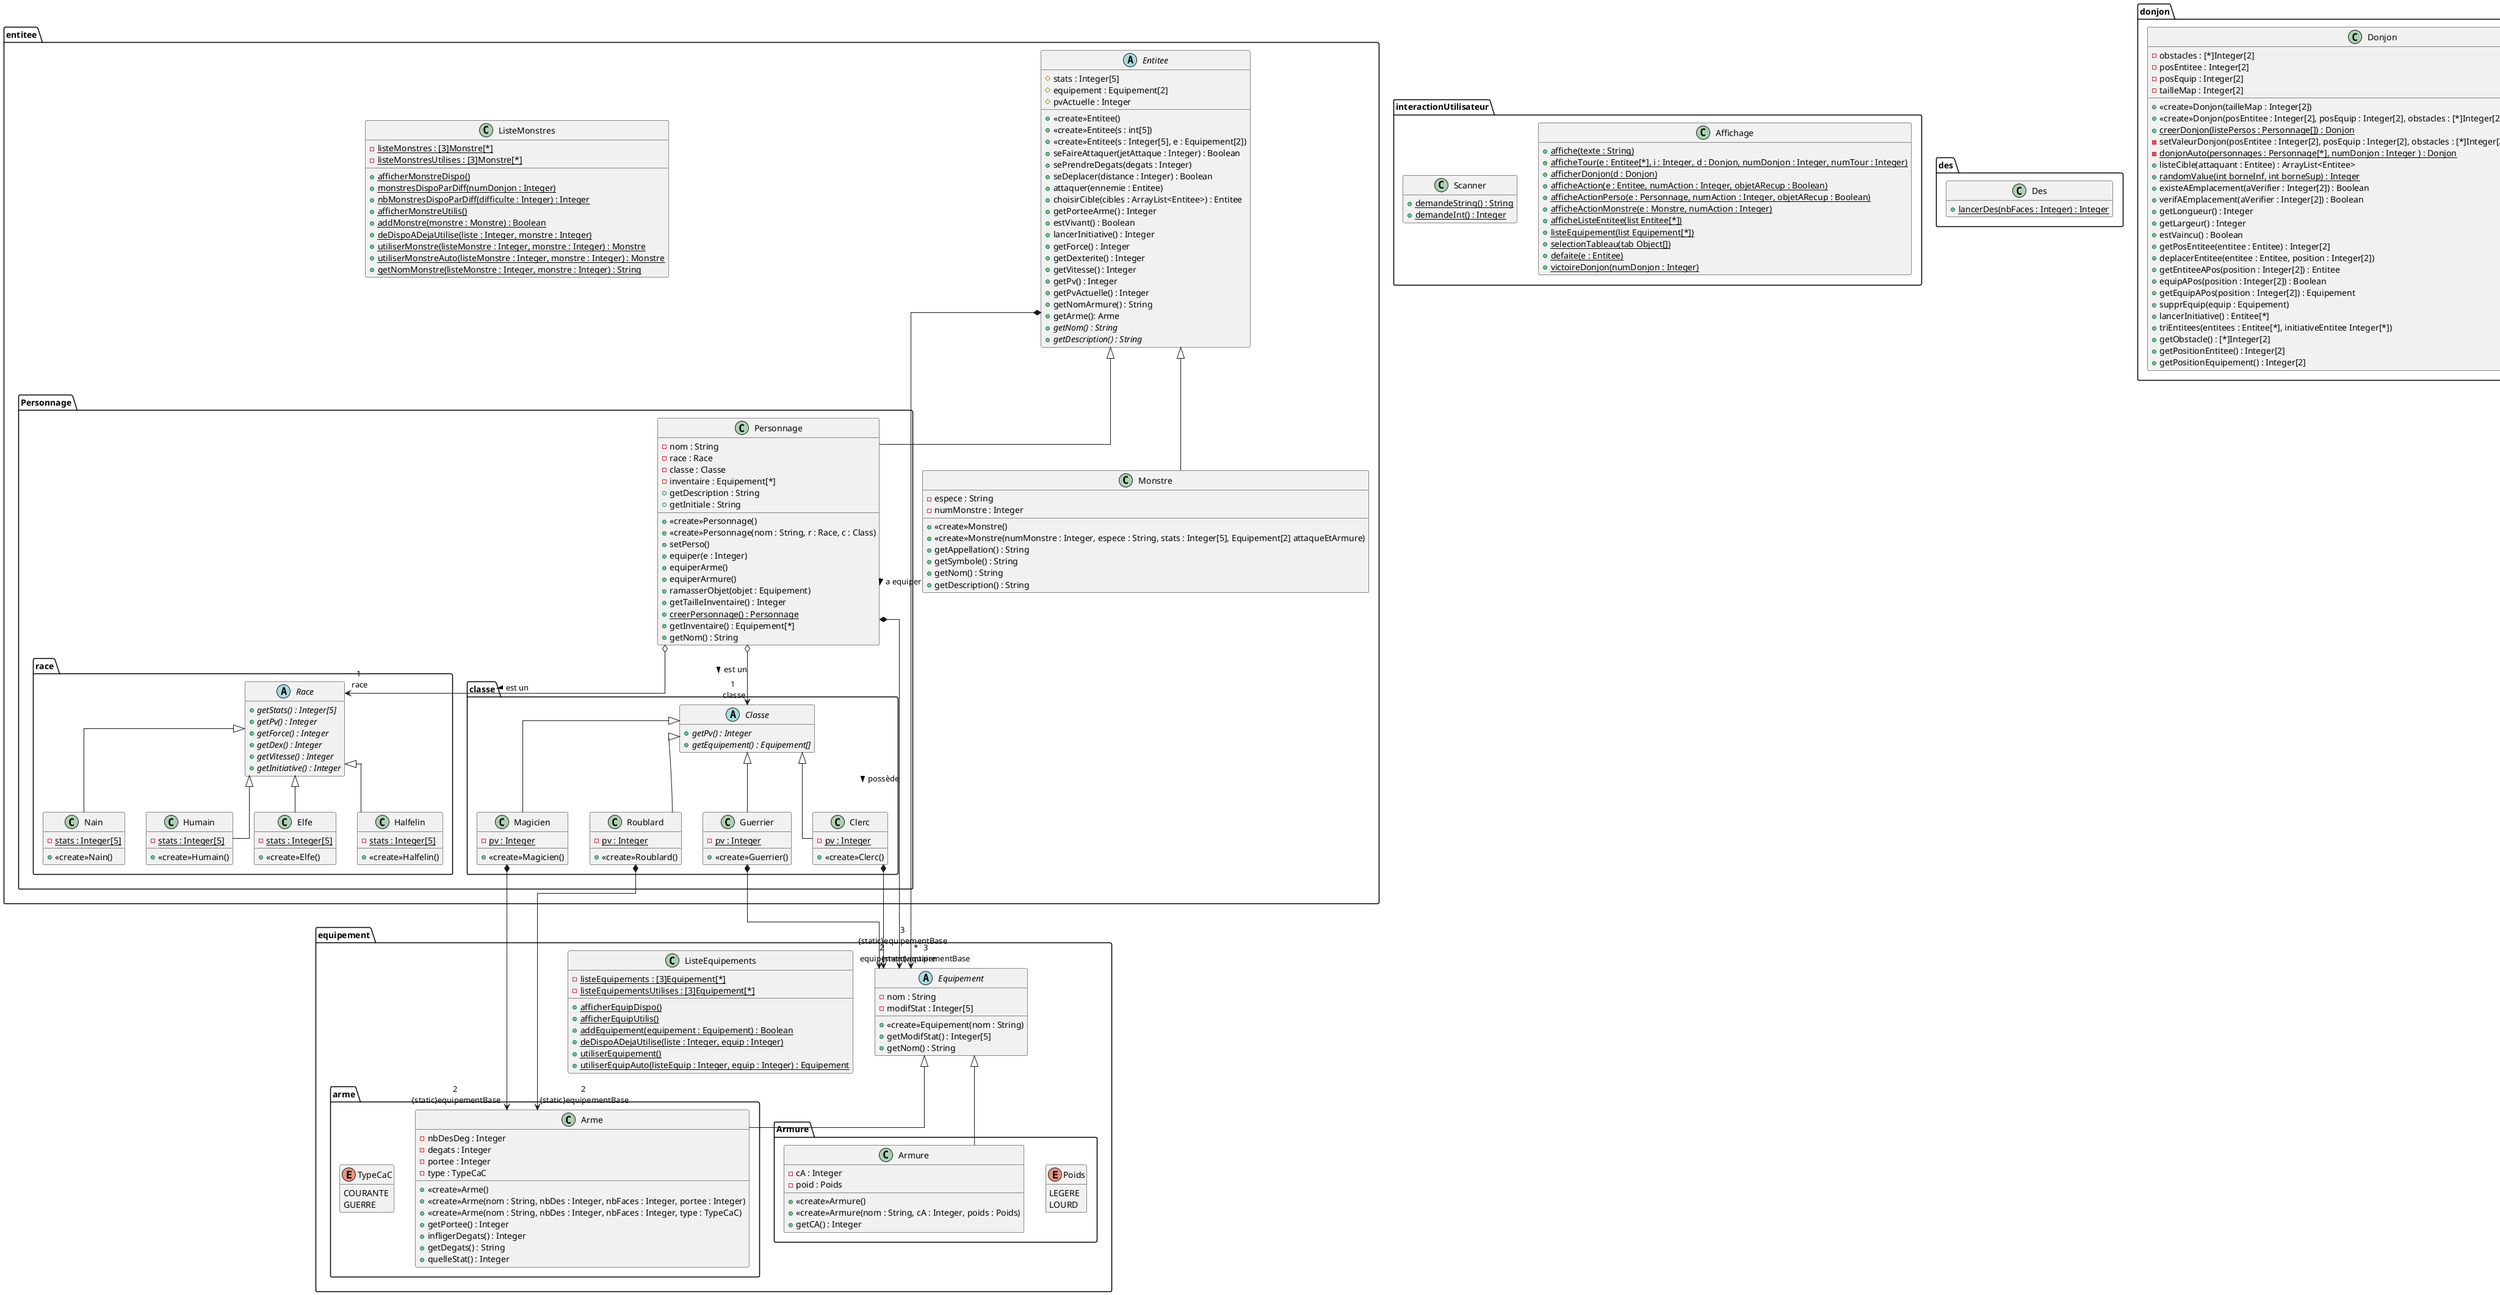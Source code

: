 @startuml

skinparam linetype ortho
hide empty members
package interactionUtilisateur
{
    class Affichage
    {
        +{static}affiche(texte : String)
        +{static}afficheTour(e : Entitee[*], i : Integer, d : Donjon, numDonjon : Integer, numTour : Integer)
        +{static}afficherDonjon(d : Donjon)
        +{static}afficheAction(e : Entitee, numAction : Integer, objetARecup : Boolean)
        +{static}afficheActionPerso(e : Personnage, numAction : Integer, objetARecup : Boolean)
        +{static}afficheActionMonstre(e : Monstre, numAction : Integer)
        +{static}afficheListeEntitee(list Entitee[*])
        +{static}listeEquipement(list Equipement[*])
        +{static}selectionTableau(tab Object[])
        +{static}defaite(e : Entitee)
        +{static}victoireDonjon(numDonjon : Integer)

    }
    class Scanner
    {
        +{static}demandeString() : String
        +{static}demandeInt() : Integer
    }
}
package des
{
    class Des
    {
        +{static}lancerDes(nbFaces : Integer) : Integer
    }
}
package donjon
{
    class Donjon
    {
        -obstacles : [*]Integer[2]
            ' Je ne sais pas vraiment comment indiquer une liste de liste d'entiers
        -posEntitee : Integer[2]
            ' posEntitee est un Dictionnaire dont la clé est une Entitee
        -posEquip : Integer[2]
            ' posEquipe est un Dictionnaire dont la clé est un Equipement
        -tailleMap : Integer[2]

        +<<create>>Donjon(tailleMap : Integer[2])
        +<<create>>Donjon(posEntitee : Integer[2], posEquip : Integer[2], obstacles : [*]Integer[2], tailleMap : Integer[2])
        /'+listeCible(attaquant : Entitee) : ArrayList<Entitee>
                'Dans le cas où le MJ souhaite créer son propre donjon'/
        + {static} creerDonjon(listePersos : Personnage[]) : Donjon
        - setValeurDonjon(posEntitee : Integer[2], posEquip : Integer[2], obstacles : [*]Integer[2])
        - {static} donjonAuto(personnages : Personnage[*], numDonjon : Integer ) : Donjon
        + listeCible(attaquant : Entitee) : ArrayList<Entitee>
        + {static} randomValue(int borneInf, int borneSup) : Integer
        + existeAEmplacement(aVerifier : Integer[2]) : Boolean
        + verifAEmplacement(aVerifier : Integer[2]) : Boolean
        + getLongueur() : Integer
        + getLargeur() : Integer
        + estVaincu() : Boolean
        + getPosEntitee(entitee : Entitee) : Integer[2]
        + deplacerEntitee(entitee : Entitee, position : Integer[2])
        + getEntiteeAPos(position : Integer[2]) : Entitee
        + equipAPos(position : Integer[2]) : Boolean
        + getEquipAPos(position : Integer[2]) : Equipement
        + supprEquip(equip : Equipement)
        + lancerInitiative() : Entitee[*]
        + triEntitees(entitees : Entitee[*], initiativeEntitee Integer[*])
        + getObstacle() : [*]Integer[2]
        + getPositionEntitee() : Integer[2]
        + getPositionEquipement() : Integer[2]



        /'
            1 Demande au MJ sil veut un donjon par defaut
            2a S'il dit oui on lui genere le donjon de façon aleatoire (taille random entre 15 et 25)
            2b Si non il va - Indiquer la taille de la carte
        Mettre les obstacles
        Créer les monstres avec leurs stats + les placer
        Placer les joueurs
        Positionner des équipements (à voir si on devrait ptet créer les équipements avant de parler de Donjon)/!\ En dehors des obstacles les placements
        3 MJ Lance les dés d'initiative des monstres
        4 Joueurs lancent leurs dés d'initiative
        5 Faire en sorte que les joueurs et monstres soient ordonnés par valeur d'initiative décroissante
        6 Proposer aux joueurs d'équiper leurs équipements'/
    }
}
package entitee
{
    abstract class Entitee
    {
        #stats : Integer[5]
        #equipement : Equipement[2]
        #pvActuelle : Integer
        +<<create>>Entitee()
        +<<create>>Entitee(s : int[5])
        +<<create>>Entitee(s : Integer[5], e : Equipement[2])
        +seFaireAttaquer(jetAttaque : Integer) : Boolean
        +sePrendreDegats(degats : Integer)
        +seDeplacer(distance : Integer) : Boolean
        +attaquer(ennemie : Entitee)
        +choisirCible(cibles : ArrayList<Entitee>) : Entitee
        +getPorteeArme() : Integer
        +estVivant() : Boolean
        +lancerInitiative() : Integer
        +getForce() : Integer
        +getDexterite() : Integer
        +getVitesse() : Integer
        +getPv() : Integer
        +getPvActuelle() : Integer
        +getNomArmure() : String
        +getArme(): Arme
        +{abstract}getNom() : String
        +{abstract}getDescription() : String
    }
    package Personnage
    {
        class Personnage extends entitee.Entitee
        {
            -nom : String
            -race : Race
            -classe : Classe
            -inventaire : Equipement[*]
            +<<create>>Personnage()
            +<<create>>Personnage(nom : String, r : Race, c : Class)
            +setPerso()
            +equiper(e : Integer)
            +equiperArme()
            +equiperArmure()
            +ramasserObjet(objet : Equipement)
            +getTailleInventaire() : Integer
            +{static}creerPersonnage() : Personnage
            +getInventaire() : Equipement[*]
            +getNom() : String
            +getDescription : String
            +getInitiale : String
        }
        Personnage o-down-> "1\n race" race.Race: est un >
        Personnage o-down-> "1\n classe" classe.Classe: est un >
        Entitee *-right--> "2\n equipement" .equipement.Equipement: a equiper >
        Personnage *-right--> "*\n inventaire" equipement.Equipement: possède >
        Package race
        {
            abstract class Race
            {
                +{abstract}getStats() : Integer[5]
                +{abstract}getPv() : Integer
                +{abstract}getForce() : Integer
                +{abstract}getDex() : Integer
                +{abstract}getVitesse() : Integer
                +{abstract}getInitiative() : Integer
            }
            class Nain extends Race
            {
                -{static}stats : Integer[5]
                +<<create>>Nain()
            }
            class  Humain extends Race
            {
                -{static}stats : Integer[5]
                +<<create>>Humain()
            }
            class  Elfe extends Race
            {
                -{static}stats : Integer[5]
                +<<create>>Elfe()
            }
            class  Halfelin extends Race
            {
                -{static}stats : Integer[5]
                +<<create>>Halfelin()
            }
        }
        Package classe
        {
            abstract class Classe
            {
                +{abstract}getPv() : Integer
                +{abstract}getEquipement() : Equipement[]
            }
            class Clerc extends Classe
            {
                -{static} pv : Integer
                +<<create>>Clerc()
            }
            class Guerrier extends Classe
            {
                -{static} pv : Integer
                +<<create>>Guerrier()
            }
            class Magicien extends Classe
            {
                -{static} pv : Integer
                +<<create>>Magicien()
            }
            class Roublard extends Classe
            {
                -{static} pv : Integer
                +<<create>>Roublard()
            }
            Roublard *--> "2\n {static}equipementBase" .equipement.arme.Arme
            Magicien *--> "2\n {static}equipementBase" .equipement.arme.Arme
            Clerc *--> "3\n{static}equipementBase" .equipement.Equipement
            Guerrier *---> "3\n{static}equipementBase" .equipement.Equipement
        }
    }
    class Monstre extends Entitee
    {
        -espece : String
        -numMonstre : Integer
        +<<create>>Monstre()
        +<<create>>Monstre(numMonstre : Integer, espece : String, stats : Integer[5], Equipement[2] attaqueEtArmure)
        +getAppellation() : String
        +getSymbole() : String
        +getNom() : String
        +getDescription() : String
    }

    class ListeMonstres
    {
        -{static}listeMonstres : [3]Monstre[*]
        -{static}listeMonstresUtilises : [3]Monstre[*]
        +{static}afficherMonstreDispo()
        +{static}monstresDispoParDiff(numDonjon : Integer)
        +{static}nbMonstresDispoParDiff(difficulte : Integer) : Integer
        +{static}afficherMonstreUtilis()
        +{static}addMonstre(monstre : Monstre) : Boolean
        +{static}deDispoADejaUtilise(liste : Integer, monstre : Integer)
        +{static}utiliserMonstre(listeMonstre : Integer, monstre : Integer) : Monstre
        +{static}utiliserMonstreAuto(listeMonstre : Integer, monstre : Integer) : Monstre
        +{static}getNomMonstre(listeMonstre : Integer, monstre : Integer) : String

    }
}


package equipement
{
    abstract class Equipement
    {
        -nom : String
        -modifStat : Integer[5]
        +<<create>>Equipement(nom : String)
        +getModifStat() : Integer[5]
        +getNom() : String
    }

    class ListeEquipements
    {
        -{static}listeEquipements : [3]Equipement[*]
        -{static}listeEquipementsUtilises : [3]Equipement[*]
        +{static}afficherEquipDispo()
        +{static}afficherEquipUtilis()
        +{static}addEquipement(equipement : Equipement) : Boolean
        +{static}deDispoADejaUtilise(liste : Integer, equip : Integer)
        +{static}utiliserEquipement()
        +{static}utiliserEquipAuto(listeEquip : Integer, equip : Integer) : Equipement
    }

    package Armure
    {
        Enum Poids
        {
            LEGERE
            LOURD
        }
        class Armure extends equipement.Equipement
        {
            -cA : Integer
            -poid : Poids
            +<<create>>Armure()
            +<<create>>Armure(nom : String, cA : Integer, poids : Poids)
            +getCA() : Integer
        }
    }
    package arme
    {
        Enum TypeCaC
        {
            COURANTE
            GUERRE
        }
        class Arme extends equipement.Equipement
        {
            -nbDesDeg : Integer
            -degats : Integer
            -portee : Integer
            -type : TypeCaC
            +<<create>>Arme()
            +<<create>>Arme(nom : String, nbDes : Integer, nbFaces : Integer, portee : Integer)
            +<<create>>Arme(nom : String, nbDes : Integer, nbFaces : Integer, type : TypeCaC)
            +getPortee() : Integer
            +infligerDegats() : Integer
            +getDegats() : String
            +quelleStat() : Integer
        }
    }
}

@enduml